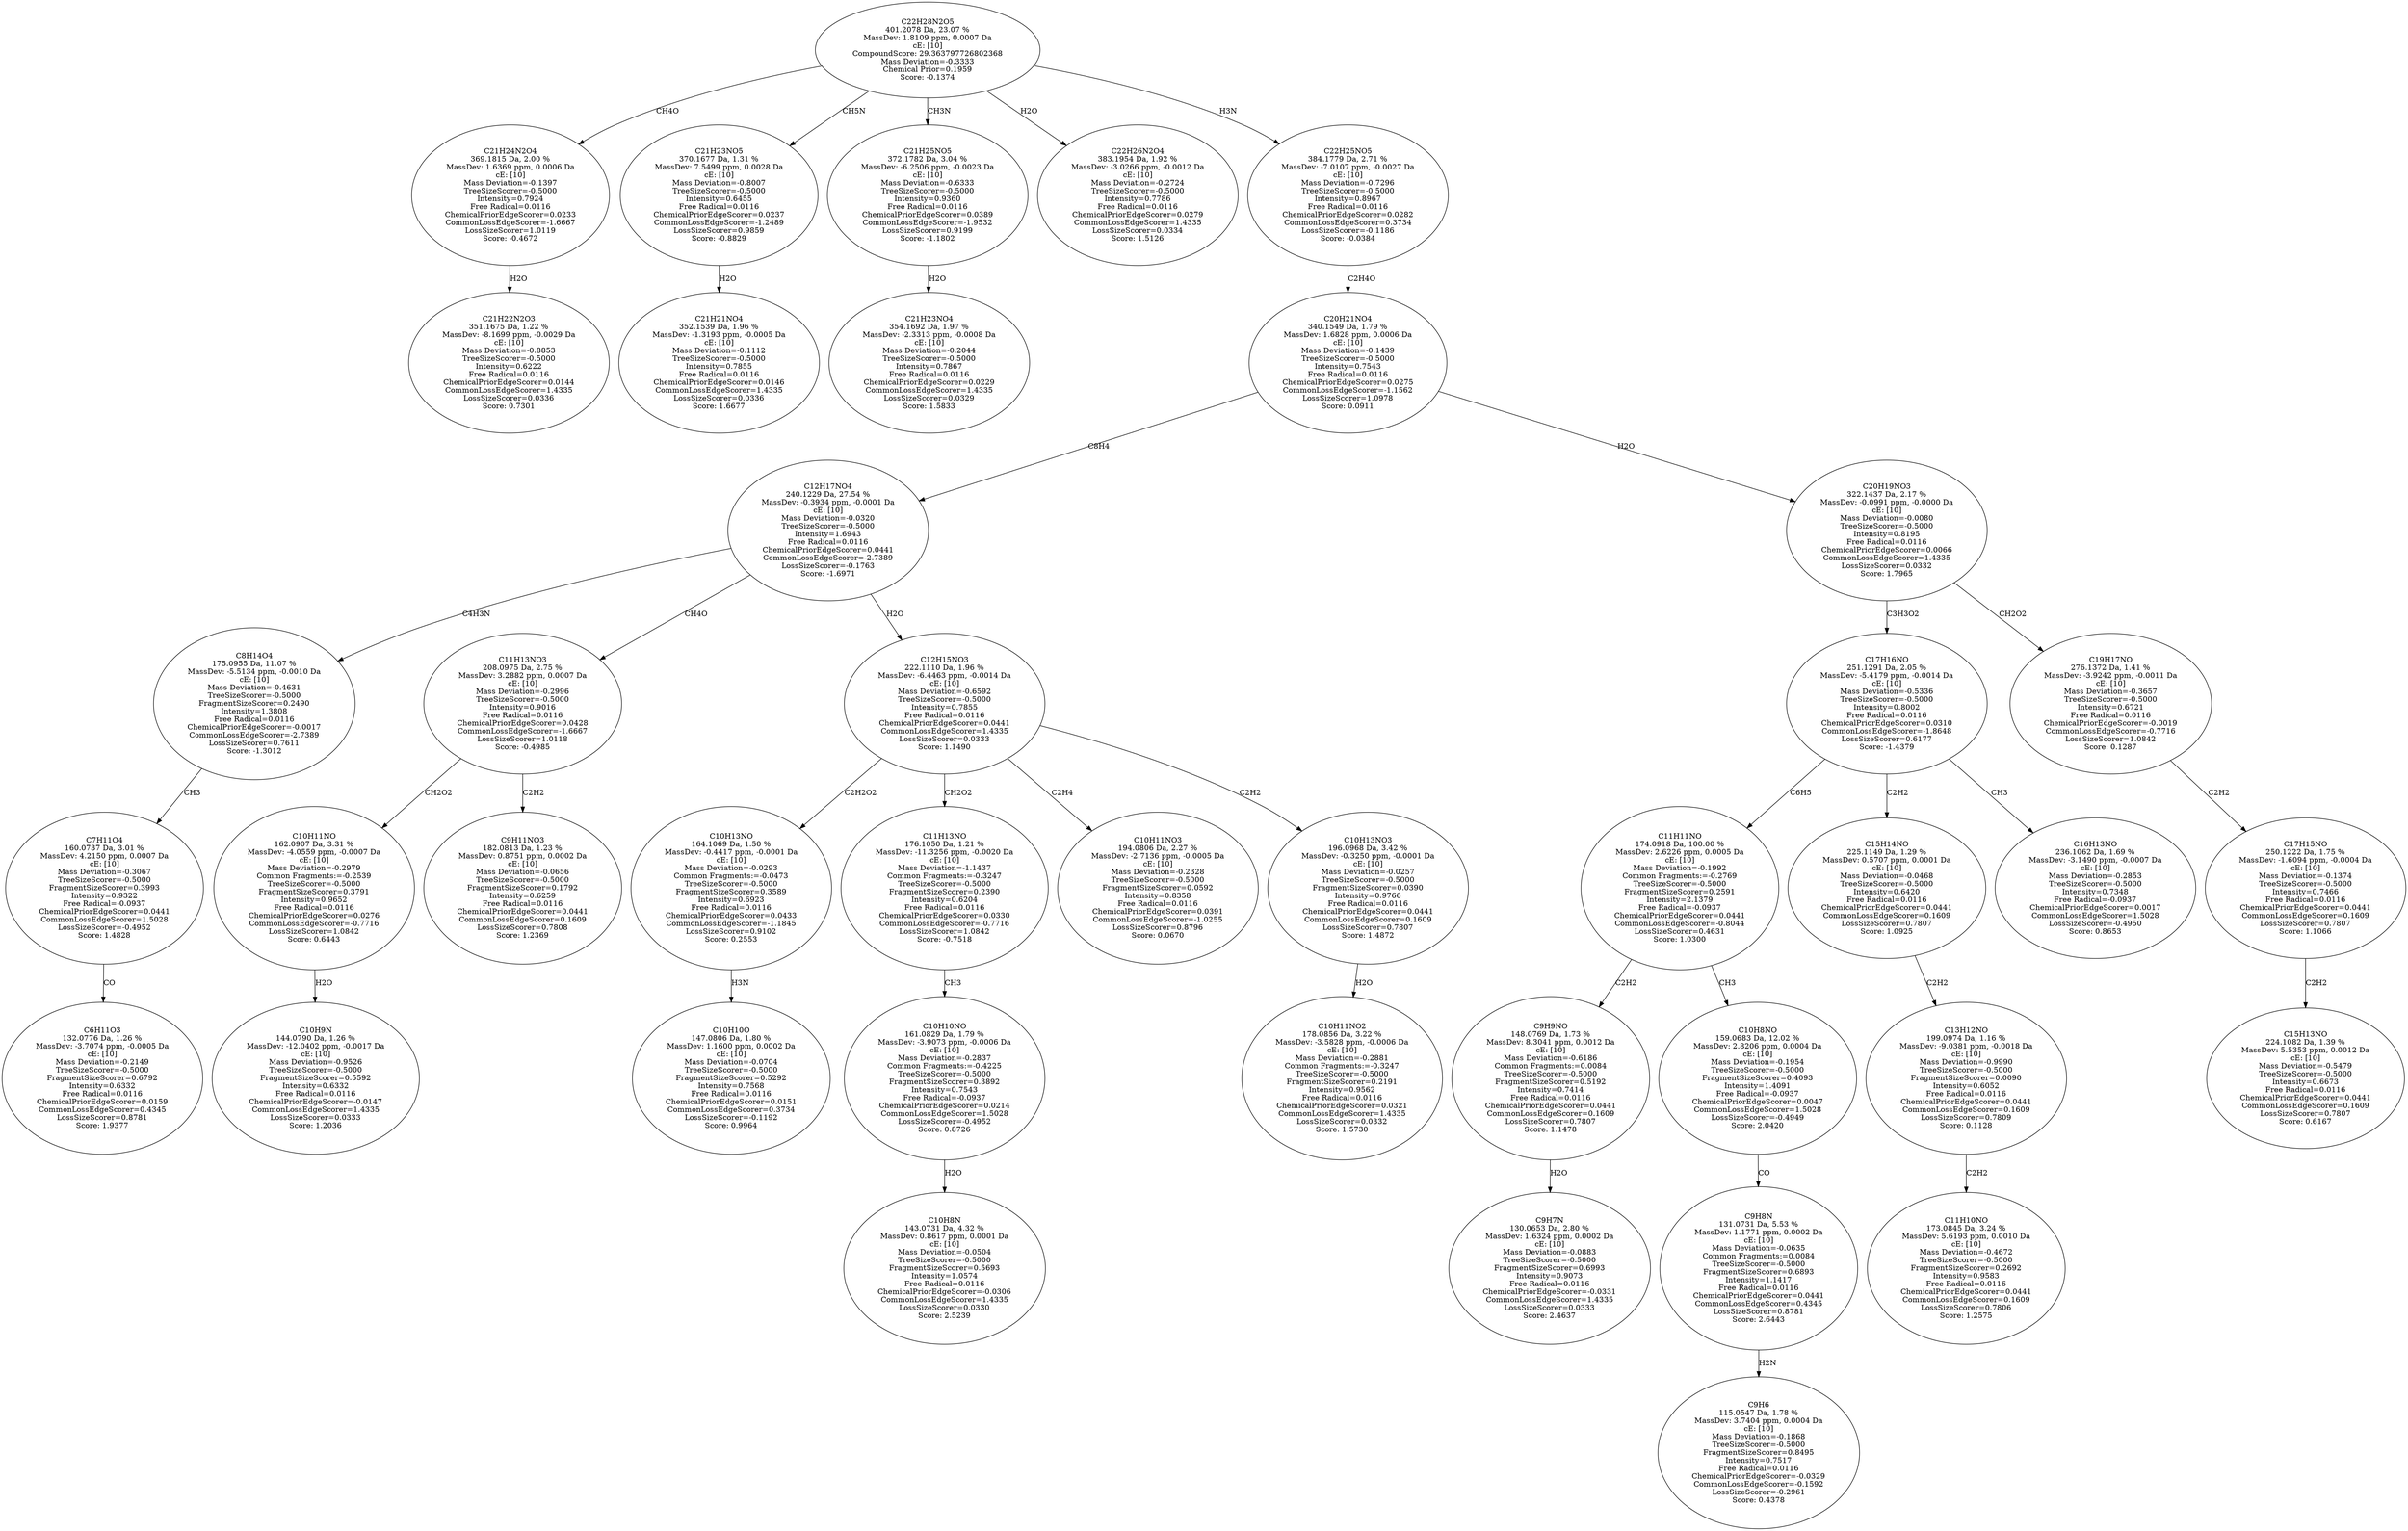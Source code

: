 strict digraph {
v1 [label="C21H22N2O3\n351.1675 Da, 1.22 %\nMassDev: -8.1699 ppm, -0.0029 Da\ncE: [10]\nMass Deviation=-0.8853\nTreeSizeScorer=-0.5000\nIntensity=0.6222\nFree Radical=0.0116\nChemicalPriorEdgeScorer=0.0144\nCommonLossEdgeScorer=1.4335\nLossSizeScorer=0.0336\nScore: 0.7301"];
v2 [label="C21H24N2O4\n369.1815 Da, 2.00 %\nMassDev: 1.6369 ppm, 0.0006 Da\ncE: [10]\nMass Deviation=-0.1397\nTreeSizeScorer=-0.5000\nIntensity=0.7924\nFree Radical=0.0116\nChemicalPriorEdgeScorer=0.0233\nCommonLossEdgeScorer=-1.6667\nLossSizeScorer=1.0119\nScore: -0.4672"];
v3 [label="C21H21NO4\n352.1539 Da, 1.96 %\nMassDev: -1.3193 ppm, -0.0005 Da\ncE: [10]\nMass Deviation=-0.1112\nTreeSizeScorer=-0.5000\nIntensity=0.7855\nFree Radical=0.0116\nChemicalPriorEdgeScorer=0.0146\nCommonLossEdgeScorer=1.4335\nLossSizeScorer=0.0336\nScore: 1.6677"];
v4 [label="C21H23NO5\n370.1677 Da, 1.31 %\nMassDev: 7.5499 ppm, 0.0028 Da\ncE: [10]\nMass Deviation=-0.8007\nTreeSizeScorer=-0.5000\nIntensity=0.6455\nFree Radical=0.0116\nChemicalPriorEdgeScorer=0.0237\nCommonLossEdgeScorer=-1.2489\nLossSizeScorer=0.9859\nScore: -0.8829"];
v5 [label="C21H23NO4\n354.1692 Da, 1.97 %\nMassDev: -2.3313 ppm, -0.0008 Da\ncE: [10]\nMass Deviation=-0.2044\nTreeSizeScorer=-0.5000\nIntensity=0.7867\nFree Radical=0.0116\nChemicalPriorEdgeScorer=0.0229\nCommonLossEdgeScorer=1.4335\nLossSizeScorer=0.0329\nScore: 1.5833"];
v6 [label="C21H25NO5\n372.1782 Da, 3.04 %\nMassDev: -6.2506 ppm, -0.0023 Da\ncE: [10]\nMass Deviation=-0.6333\nTreeSizeScorer=-0.5000\nIntensity=0.9360\nFree Radical=0.0116\nChemicalPriorEdgeScorer=0.0389\nCommonLossEdgeScorer=-1.9532\nLossSizeScorer=0.9199\nScore: -1.1802"];
v7 [label="C22H26N2O4\n383.1954 Da, 1.92 %\nMassDev: -3.0266 ppm, -0.0012 Da\ncE: [10]\nMass Deviation=-0.2724\nTreeSizeScorer=-0.5000\nIntensity=0.7786\nFree Radical=0.0116\nChemicalPriorEdgeScorer=0.0279\nCommonLossEdgeScorer=1.4335\nLossSizeScorer=0.0334\nScore: 1.5126"];
v8 [label="C6H11O3\n132.0776 Da, 1.26 %\nMassDev: -3.7074 ppm, -0.0005 Da\ncE: [10]\nMass Deviation=-0.2149\nTreeSizeScorer=-0.5000\nFragmentSizeScorer=0.6792\nIntensity=0.6332\nFree Radical=0.0116\nChemicalPriorEdgeScorer=0.0159\nCommonLossEdgeScorer=0.4345\nLossSizeScorer=0.8781\nScore: 1.9377"];
v9 [label="C7H11O4\n160.0737 Da, 3.01 %\nMassDev: 4.2150 ppm, 0.0007 Da\ncE: [10]\nMass Deviation=-0.3067\nTreeSizeScorer=-0.5000\nFragmentSizeScorer=0.3993\nIntensity=0.9322\nFree Radical=-0.0937\nChemicalPriorEdgeScorer=0.0441\nCommonLossEdgeScorer=1.5028\nLossSizeScorer=-0.4952\nScore: 1.4828"];
v10 [label="C8H14O4\n175.0955 Da, 11.07 %\nMassDev: -5.5134 ppm, -0.0010 Da\ncE: [10]\nMass Deviation=-0.4631\nTreeSizeScorer=-0.5000\nFragmentSizeScorer=0.2490\nIntensity=1.3808\nFree Radical=0.0116\nChemicalPriorEdgeScorer=-0.0017\nCommonLossEdgeScorer=-2.7389\nLossSizeScorer=0.7611\nScore: -1.3012"];
v11 [label="C10H9N\n144.0790 Da, 1.26 %\nMassDev: -12.0402 ppm, -0.0017 Da\ncE: [10]\nMass Deviation=-0.9526\nTreeSizeScorer=-0.5000\nFragmentSizeScorer=0.5592\nIntensity=0.6332\nFree Radical=0.0116\nChemicalPriorEdgeScorer=-0.0147\nCommonLossEdgeScorer=1.4335\nLossSizeScorer=0.0333\nScore: 1.2036"];
v12 [label="C10H11NO\n162.0907 Da, 3.31 %\nMassDev: -4.0559 ppm, -0.0007 Da\ncE: [10]\nMass Deviation=-0.2979\nCommon Fragments:=-0.2539\nTreeSizeScorer=-0.5000\nFragmentSizeScorer=0.3791\nIntensity=0.9652\nFree Radical=0.0116\nChemicalPriorEdgeScorer=0.0276\nCommonLossEdgeScorer=-0.7716\nLossSizeScorer=1.0842\nScore: 0.6443"];
v13 [label="C9H11NO3\n182.0813 Da, 1.23 %\nMassDev: 0.8751 ppm, 0.0002 Da\ncE: [10]\nMass Deviation=-0.0656\nTreeSizeScorer=-0.5000\nFragmentSizeScorer=0.1792\nIntensity=0.6259\nFree Radical=0.0116\nChemicalPriorEdgeScorer=0.0441\nCommonLossEdgeScorer=0.1609\nLossSizeScorer=0.7808\nScore: 1.2369"];
v14 [label="C11H13NO3\n208.0975 Da, 2.75 %\nMassDev: 3.2882 ppm, 0.0007 Da\ncE: [10]\nMass Deviation=-0.2996\nTreeSizeScorer=-0.5000\nIntensity=0.9016\nFree Radical=0.0116\nChemicalPriorEdgeScorer=0.0428\nCommonLossEdgeScorer=-1.6667\nLossSizeScorer=1.0118\nScore: -0.4985"];
v15 [label="C10H10O\n147.0806 Da, 1.80 %\nMassDev: 1.1600 ppm, 0.0002 Da\ncE: [10]\nMass Deviation=-0.0704\nTreeSizeScorer=-0.5000\nFragmentSizeScorer=0.5292\nIntensity=0.7568\nFree Radical=0.0116\nChemicalPriorEdgeScorer=0.0151\nCommonLossEdgeScorer=0.3734\nLossSizeScorer=-0.1192\nScore: 0.9964"];
v16 [label="C10H13NO\n164.1069 Da, 1.50 %\nMassDev: -0.4417 ppm, -0.0001 Da\ncE: [10]\nMass Deviation=-0.0293\nCommon Fragments:=-0.0473\nTreeSizeScorer=-0.5000\nFragmentSizeScorer=0.3589\nIntensity=0.6923\nFree Radical=0.0116\nChemicalPriorEdgeScorer=0.0433\nCommonLossEdgeScorer=-1.1845\nLossSizeScorer=0.9102\nScore: 0.2553"];
v17 [label="C10H8N\n143.0731 Da, 4.32 %\nMassDev: 0.8617 ppm, 0.0001 Da\ncE: [10]\nMass Deviation=-0.0504\nTreeSizeScorer=-0.5000\nFragmentSizeScorer=0.5693\nIntensity=1.0574\nFree Radical=0.0116\nChemicalPriorEdgeScorer=-0.0306\nCommonLossEdgeScorer=1.4335\nLossSizeScorer=0.0330\nScore: 2.5239"];
v18 [label="C10H10NO\n161.0829 Da, 1.79 %\nMassDev: -3.9073 ppm, -0.0006 Da\ncE: [10]\nMass Deviation=-0.2837\nCommon Fragments:=-0.4225\nTreeSizeScorer=-0.5000\nFragmentSizeScorer=0.3892\nIntensity=0.7543\nFree Radical=-0.0937\nChemicalPriorEdgeScorer=0.0214\nCommonLossEdgeScorer=1.5028\nLossSizeScorer=-0.4952\nScore: 0.8726"];
v19 [label="C11H13NO\n176.1050 Da, 1.21 %\nMassDev: -11.3256 ppm, -0.0020 Da\ncE: [10]\nMass Deviation=-1.1437\nCommon Fragments:=-0.3247\nTreeSizeScorer=-0.5000\nFragmentSizeScorer=0.2390\nIntensity=0.6204\nFree Radical=0.0116\nChemicalPriorEdgeScorer=0.0330\nCommonLossEdgeScorer=-0.7716\nLossSizeScorer=1.0842\nScore: -0.7518"];
v20 [label="C10H11NO3\n194.0806 Da, 2.27 %\nMassDev: -2.7136 ppm, -0.0005 Da\ncE: [10]\nMass Deviation=-0.2328\nTreeSizeScorer=-0.5000\nFragmentSizeScorer=0.0592\nIntensity=0.8358\nFree Radical=0.0116\nChemicalPriorEdgeScorer=0.0391\nCommonLossEdgeScorer=-1.0255\nLossSizeScorer=0.8796\nScore: 0.0670"];
v21 [label="C10H11NO2\n178.0856 Da, 3.22 %\nMassDev: -3.5828 ppm, -0.0006 Da\ncE: [10]\nMass Deviation=-0.2881\nCommon Fragments:=-0.3247\nTreeSizeScorer=-0.5000\nFragmentSizeScorer=0.2191\nIntensity=0.9562\nFree Radical=0.0116\nChemicalPriorEdgeScorer=0.0321\nCommonLossEdgeScorer=1.4335\nLossSizeScorer=0.0332\nScore: 1.5730"];
v22 [label="C10H13NO3\n196.0968 Da, 3.42 %\nMassDev: -0.3250 ppm, -0.0001 Da\ncE: [10]\nMass Deviation=-0.0257\nTreeSizeScorer=-0.5000\nFragmentSizeScorer=0.0390\nIntensity=0.9766\nFree Radical=0.0116\nChemicalPriorEdgeScorer=0.0441\nCommonLossEdgeScorer=0.1609\nLossSizeScorer=0.7807\nScore: 1.4872"];
v23 [label="C12H15NO3\n222.1110 Da, 1.96 %\nMassDev: -6.4463 ppm, -0.0014 Da\ncE: [10]\nMass Deviation=-0.6592\nTreeSizeScorer=-0.5000\nIntensity=0.7855\nFree Radical=0.0116\nChemicalPriorEdgeScorer=0.0441\nCommonLossEdgeScorer=1.4335\nLossSizeScorer=0.0333\nScore: 1.1490"];
v24 [label="C12H17NO4\n240.1229 Da, 27.54 %\nMassDev: -0.3934 ppm, -0.0001 Da\ncE: [10]\nMass Deviation=-0.0320\nTreeSizeScorer=-0.5000\nIntensity=1.6943\nFree Radical=0.0116\nChemicalPriorEdgeScorer=0.0441\nCommonLossEdgeScorer=-2.7389\nLossSizeScorer=-0.1763\nScore: -1.6971"];
v25 [label="C9H7N\n130.0653 Da, 2.80 %\nMassDev: 1.6324 ppm, 0.0002 Da\ncE: [10]\nMass Deviation=-0.0883\nTreeSizeScorer=-0.5000\nFragmentSizeScorer=0.6993\nIntensity=0.9073\nFree Radical=0.0116\nChemicalPriorEdgeScorer=-0.0331\nCommonLossEdgeScorer=1.4335\nLossSizeScorer=0.0333\nScore: 2.4637"];
v26 [label="C9H9NO\n148.0769 Da, 1.73 %\nMassDev: 8.3041 ppm, 0.0012 Da\ncE: [10]\nMass Deviation=-0.6186\nCommon Fragments:=0.0084\nTreeSizeScorer=-0.5000\nFragmentSizeScorer=0.5192\nIntensity=0.7414\nFree Radical=0.0116\nChemicalPriorEdgeScorer=0.0441\nCommonLossEdgeScorer=0.1609\nLossSizeScorer=0.7807\nScore: 1.1478"];
v27 [label="C9H6\n115.0547 Da, 1.78 %\nMassDev: 3.7404 ppm, 0.0004 Da\ncE: [10]\nMass Deviation=-0.1868\nTreeSizeScorer=-0.5000\nFragmentSizeScorer=0.8495\nIntensity=0.7517\nFree Radical=0.0116\nChemicalPriorEdgeScorer=-0.0329\nCommonLossEdgeScorer=-0.1592\nLossSizeScorer=-0.2961\nScore: 0.4378"];
v28 [label="C9H8N\n131.0731 Da, 5.53 %\nMassDev: 1.1771 ppm, 0.0002 Da\ncE: [10]\nMass Deviation=-0.0635\nCommon Fragments:=0.0084\nTreeSizeScorer=-0.5000\nFragmentSizeScorer=0.6893\nIntensity=1.1417\nFree Radical=0.0116\nChemicalPriorEdgeScorer=0.0441\nCommonLossEdgeScorer=0.4345\nLossSizeScorer=0.8781\nScore: 2.6443"];
v29 [label="C10H8NO\n159.0683 Da, 12.02 %\nMassDev: 2.8206 ppm, 0.0004 Da\ncE: [10]\nMass Deviation=-0.1954\nTreeSizeScorer=-0.5000\nFragmentSizeScorer=0.4093\nIntensity=1.4091\nFree Radical=-0.0937\nChemicalPriorEdgeScorer=0.0047\nCommonLossEdgeScorer=1.5028\nLossSizeScorer=-0.4949\nScore: 2.0420"];
v30 [label="C11H11NO\n174.0918 Da, 100.00 %\nMassDev: 2.6226 ppm, 0.0005 Da\ncE: [10]\nMass Deviation=-0.1992\nCommon Fragments:=-0.2769\nTreeSizeScorer=-0.5000\nFragmentSizeScorer=0.2591\nIntensity=2.1379\nFree Radical=-0.0937\nChemicalPriorEdgeScorer=0.0441\nCommonLossEdgeScorer=-0.8044\nLossSizeScorer=0.4631\nScore: 1.0300"];
v31 [label="C11H10NO\n173.0845 Da, 3.24 %\nMassDev: 5.6193 ppm, 0.0010 Da\ncE: [10]\nMass Deviation=-0.4672\nTreeSizeScorer=-0.5000\nFragmentSizeScorer=0.2692\nIntensity=0.9583\nFree Radical=0.0116\nChemicalPriorEdgeScorer=0.0441\nCommonLossEdgeScorer=0.1609\nLossSizeScorer=0.7806\nScore: 1.2575"];
v32 [label="C13H12NO\n199.0974 Da, 1.16 %\nMassDev: -9.0381 ppm, -0.0018 Da\ncE: [10]\nMass Deviation=-0.9990\nTreeSizeScorer=-0.5000\nFragmentSizeScorer=0.0090\nIntensity=0.6052\nFree Radical=0.0116\nChemicalPriorEdgeScorer=0.0441\nCommonLossEdgeScorer=0.1609\nLossSizeScorer=0.7809\nScore: 0.1128"];
v33 [label="C15H14NO\n225.1149 Da, 1.29 %\nMassDev: 0.5707 ppm, 0.0001 Da\ncE: [10]\nMass Deviation=-0.0468\nTreeSizeScorer=-0.5000\nIntensity=0.6420\nFree Radical=0.0116\nChemicalPriorEdgeScorer=0.0441\nCommonLossEdgeScorer=0.1609\nLossSizeScorer=0.7807\nScore: 1.0925"];
v34 [label="C16H13NO\n236.1062 Da, 1.69 %\nMassDev: -3.1490 ppm, -0.0007 Da\ncE: [10]\nMass Deviation=-0.2853\nTreeSizeScorer=-0.5000\nIntensity=0.7348\nFree Radical=-0.0937\nChemicalPriorEdgeScorer=0.0017\nCommonLossEdgeScorer=1.5028\nLossSizeScorer=-0.4950\nScore: 0.8653"];
v35 [label="C17H16NO\n251.1291 Da, 2.05 %\nMassDev: -5.4179 ppm, -0.0014 Da\ncE: [10]\nMass Deviation=-0.5336\nTreeSizeScorer=-0.5000\nIntensity=0.8002\nFree Radical=0.0116\nChemicalPriorEdgeScorer=0.0310\nCommonLossEdgeScorer=-1.8648\nLossSizeScorer=0.6177\nScore: -1.4379"];
v36 [label="C15H13NO\n224.1082 Da, 1.39 %\nMassDev: 5.5353 ppm, 0.0012 Da\ncE: [10]\nMass Deviation=-0.5479\nTreeSizeScorer=-0.5000\nIntensity=0.6673\nFree Radical=0.0116\nChemicalPriorEdgeScorer=0.0441\nCommonLossEdgeScorer=0.1609\nLossSizeScorer=0.7807\nScore: 0.6167"];
v37 [label="C17H15NO\n250.1222 Da, 1.75 %\nMassDev: -1.6094 ppm, -0.0004 Da\ncE: [10]\nMass Deviation=-0.1374\nTreeSizeScorer=-0.5000\nIntensity=0.7466\nFree Radical=0.0116\nChemicalPriorEdgeScorer=0.0441\nCommonLossEdgeScorer=0.1609\nLossSizeScorer=0.7807\nScore: 1.1066"];
v38 [label="C19H17NO\n276.1372 Da, 1.41 %\nMassDev: -3.9242 ppm, -0.0011 Da\ncE: [10]\nMass Deviation=-0.3657\nTreeSizeScorer=-0.5000\nIntensity=0.6721\nFree Radical=0.0116\nChemicalPriorEdgeScorer=-0.0019\nCommonLossEdgeScorer=-0.7716\nLossSizeScorer=1.0842\nScore: 0.1287"];
v39 [label="C20H19NO3\n322.1437 Da, 2.17 %\nMassDev: -0.0991 ppm, -0.0000 Da\ncE: [10]\nMass Deviation=-0.0080\nTreeSizeScorer=-0.5000\nIntensity=0.8195\nFree Radical=0.0116\nChemicalPriorEdgeScorer=0.0066\nCommonLossEdgeScorer=1.4335\nLossSizeScorer=0.0332\nScore: 1.7965"];
v40 [label="C20H21NO4\n340.1549 Da, 1.79 %\nMassDev: 1.6828 ppm, 0.0006 Da\ncE: [10]\nMass Deviation=-0.1439\nTreeSizeScorer=-0.5000\nIntensity=0.7543\nFree Radical=0.0116\nChemicalPriorEdgeScorer=0.0275\nCommonLossEdgeScorer=-1.1562\nLossSizeScorer=1.0978\nScore: 0.0911"];
v41 [label="C22H25NO5\n384.1779 Da, 2.71 %\nMassDev: -7.0107 ppm, -0.0027 Da\ncE: [10]\nMass Deviation=-0.7296\nTreeSizeScorer=-0.5000\nIntensity=0.8967\nFree Radical=0.0116\nChemicalPriorEdgeScorer=0.0282\nCommonLossEdgeScorer=0.3734\nLossSizeScorer=-0.1186\nScore: -0.0384"];
v42 [label="C22H28N2O5\n401.2078 Da, 23.07 %\nMassDev: 1.8109 ppm, 0.0007 Da\ncE: [10]\nCompoundScore: 29.363797726802368\nMass Deviation=-0.3333\nChemical Prior=0.1959\nScore: -0.1374"];
v2 -> v1 [label="H2O"];
v42 -> v2 [label="CH4O"];
v4 -> v3 [label="H2O"];
v42 -> v4 [label="CH5N"];
v6 -> v5 [label="H2O"];
v42 -> v6 [label="CH3N"];
v42 -> v7 [label="H2O"];
v9 -> v8 [label="CO"];
v10 -> v9 [label="CH3"];
v24 -> v10 [label="C4H3N"];
v12 -> v11 [label="H2O"];
v14 -> v12 [label="CH2O2"];
v14 -> v13 [label="C2H2"];
v24 -> v14 [label="CH4O"];
v16 -> v15 [label="H3N"];
v23 -> v16 [label="C2H2O2"];
v18 -> v17 [label="H2O"];
v19 -> v18 [label="CH3"];
v23 -> v19 [label="CH2O2"];
v23 -> v20 [label="C2H4"];
v22 -> v21 [label="H2O"];
v23 -> v22 [label="C2H2"];
v24 -> v23 [label="H2O"];
v40 -> v24 [label="C8H4"];
v26 -> v25 [label="H2O"];
v30 -> v26 [label="C2H2"];
v28 -> v27 [label="H2N"];
v29 -> v28 [label="CO"];
v30 -> v29 [label="CH3"];
v35 -> v30 [label="C6H5"];
v32 -> v31 [label="C2H2"];
v33 -> v32 [label="C2H2"];
v35 -> v33 [label="C2H2"];
v35 -> v34 [label="CH3"];
v39 -> v35 [label="C3H3O2"];
v37 -> v36 [label="C2H2"];
v38 -> v37 [label="C2H2"];
v39 -> v38 [label="CH2O2"];
v40 -> v39 [label="H2O"];
v41 -> v40 [label="C2H4O"];
v42 -> v41 [label="H3N"];
}